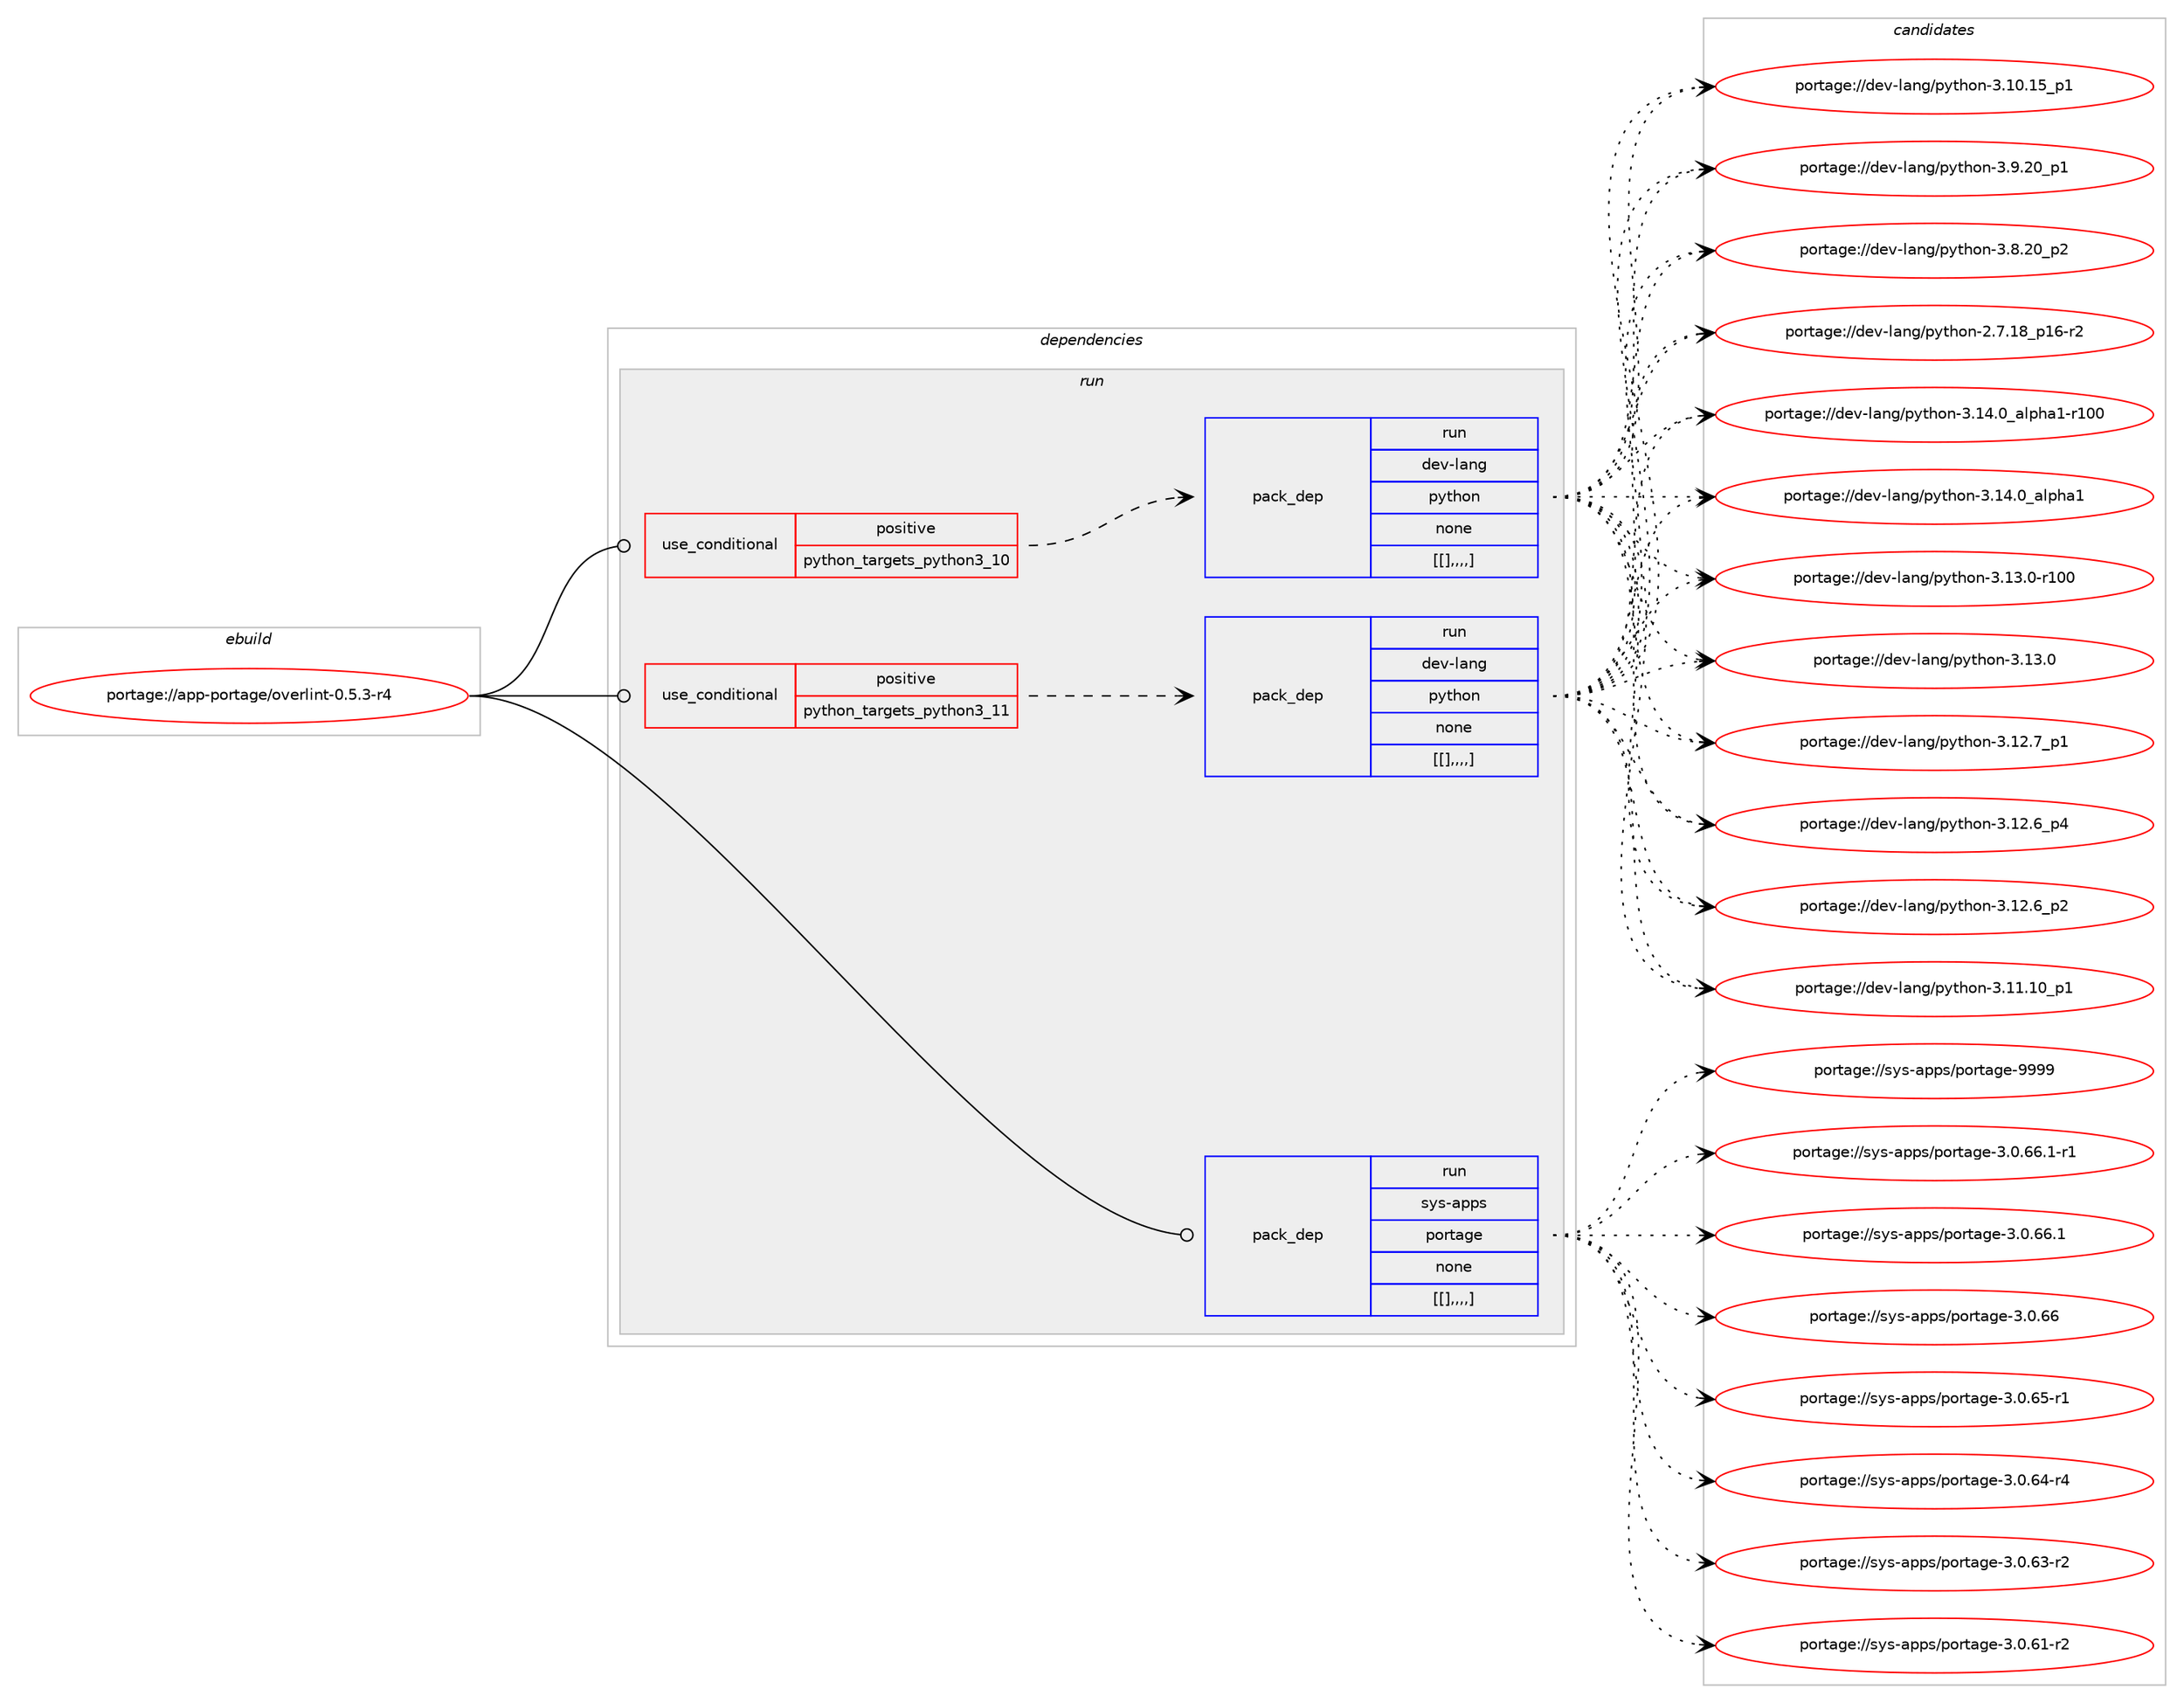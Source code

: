 digraph prolog {

# *************
# Graph options
# *************

newrank=true;
concentrate=true;
compound=true;
graph [rankdir=LR,fontname=Helvetica,fontsize=10,ranksep=1.5];#, ranksep=2.5, nodesep=0.2];
edge  [arrowhead=vee];
node  [fontname=Helvetica,fontsize=10];

# **********
# The ebuild
# **********

subgraph cluster_leftcol {
color=gray;
label=<<i>ebuild</i>>;
id [label="portage://app-portage/overlint-0.5.3-r4", color=red, width=4, href="../app-portage/overlint-0.5.3-r4.svg"];
}

# ****************
# The dependencies
# ****************

subgraph cluster_midcol {
color=gray;
label=<<i>dependencies</i>>;
subgraph cluster_compile {
fillcolor="#eeeeee";
style=filled;
label=<<i>compile</i>>;
}
subgraph cluster_compileandrun {
fillcolor="#eeeeee";
style=filled;
label=<<i>compile and run</i>>;
}
subgraph cluster_run {
fillcolor="#eeeeee";
style=filled;
label=<<i>run</i>>;
subgraph cond15643 {
dependency54322 [label=<<TABLE BORDER="0" CELLBORDER="1" CELLSPACING="0" CELLPADDING="4"><TR><TD ROWSPAN="3" CELLPADDING="10">use_conditional</TD></TR><TR><TD>positive</TD></TR><TR><TD>python_targets_python3_10</TD></TR></TABLE>>, shape=none, color=red];
subgraph pack38142 {
dependency54348 [label=<<TABLE BORDER="0" CELLBORDER="1" CELLSPACING="0" CELLPADDING="4" WIDTH="220"><TR><TD ROWSPAN="6" CELLPADDING="30">pack_dep</TD></TR><TR><TD WIDTH="110">run</TD></TR><TR><TD>dev-lang</TD></TR><TR><TD>python</TD></TR><TR><TD>none</TD></TR><TR><TD>[[],,,,]</TD></TR></TABLE>>, shape=none, color=blue];
}
dependency54322:e -> dependency54348:w [weight=20,style="dashed",arrowhead="vee"];
}
id:e -> dependency54322:w [weight=20,style="solid",arrowhead="odot"];
subgraph cond15656 {
dependency54357 [label=<<TABLE BORDER="0" CELLBORDER="1" CELLSPACING="0" CELLPADDING="4"><TR><TD ROWSPAN="3" CELLPADDING="10">use_conditional</TD></TR><TR><TD>positive</TD></TR><TR><TD>python_targets_python3_11</TD></TR></TABLE>>, shape=none, color=red];
subgraph pack38166 {
dependency54358 [label=<<TABLE BORDER="0" CELLBORDER="1" CELLSPACING="0" CELLPADDING="4" WIDTH="220"><TR><TD ROWSPAN="6" CELLPADDING="30">pack_dep</TD></TR><TR><TD WIDTH="110">run</TD></TR><TR><TD>dev-lang</TD></TR><TR><TD>python</TD></TR><TR><TD>none</TD></TR><TR><TD>[[],,,,]</TD></TR></TABLE>>, shape=none, color=blue];
}
dependency54357:e -> dependency54358:w [weight=20,style="dashed",arrowhead="vee"];
}
id:e -> dependency54357:w [weight=20,style="solid",arrowhead="odot"];
subgraph pack38170 {
dependency54373 [label=<<TABLE BORDER="0" CELLBORDER="1" CELLSPACING="0" CELLPADDING="4" WIDTH="220"><TR><TD ROWSPAN="6" CELLPADDING="30">pack_dep</TD></TR><TR><TD WIDTH="110">run</TD></TR><TR><TD>sys-apps</TD></TR><TR><TD>portage</TD></TR><TR><TD>none</TD></TR><TR><TD>[[],,,,]</TD></TR></TABLE>>, shape=none, color=blue];
}
id:e -> dependency54373:w [weight=20,style="solid",arrowhead="odot"];
}
}

# **************
# The candidates
# **************

subgraph cluster_choices {
rank=same;
color=gray;
label=<<i>candidates</i>>;

subgraph choice37175 {
color=black;
nodesep=1;
choice100101118451089711010347112121116104111110455146495246489597108112104974945114494848 [label="portage://dev-lang/python-3.14.0_alpha1-r100", color=red, width=4,href="../dev-lang/python-3.14.0_alpha1-r100.svg"];
choice1001011184510897110103471121211161041111104551464952464895971081121049749 [label="portage://dev-lang/python-3.14.0_alpha1", color=red, width=4,href="../dev-lang/python-3.14.0_alpha1.svg"];
choice1001011184510897110103471121211161041111104551464951464845114494848 [label="portage://dev-lang/python-3.13.0-r100", color=red, width=4,href="../dev-lang/python-3.13.0-r100.svg"];
choice10010111845108971101034711212111610411111045514649514648 [label="portage://dev-lang/python-3.13.0", color=red, width=4,href="../dev-lang/python-3.13.0.svg"];
choice100101118451089711010347112121116104111110455146495046559511249 [label="portage://dev-lang/python-3.12.7_p1", color=red, width=4,href="../dev-lang/python-3.12.7_p1.svg"];
choice100101118451089711010347112121116104111110455146495046549511252 [label="portage://dev-lang/python-3.12.6_p4", color=red, width=4,href="../dev-lang/python-3.12.6_p4.svg"];
choice100101118451089711010347112121116104111110455146495046549511250 [label="portage://dev-lang/python-3.12.6_p2", color=red, width=4,href="../dev-lang/python-3.12.6_p2.svg"];
choice10010111845108971101034711212111610411111045514649494649489511249 [label="portage://dev-lang/python-3.11.10_p1", color=red, width=4,href="../dev-lang/python-3.11.10_p1.svg"];
choice10010111845108971101034711212111610411111045514649484649539511249 [label="portage://dev-lang/python-3.10.15_p1", color=red, width=4,href="../dev-lang/python-3.10.15_p1.svg"];
choice100101118451089711010347112121116104111110455146574650489511249 [label="portage://dev-lang/python-3.9.20_p1", color=red, width=4,href="../dev-lang/python-3.9.20_p1.svg"];
choice100101118451089711010347112121116104111110455146564650489511250 [label="portage://dev-lang/python-3.8.20_p2", color=red, width=4,href="../dev-lang/python-3.8.20_p2.svg"];
choice100101118451089711010347112121116104111110455046554649569511249544511450 [label="portage://dev-lang/python-2.7.18_p16-r2", color=red, width=4,href="../dev-lang/python-2.7.18_p16-r2.svg"];
dependency54348:e -> choice100101118451089711010347112121116104111110455146495246489597108112104974945114494848:w [style=dotted,weight="100"];
dependency54348:e -> choice1001011184510897110103471121211161041111104551464952464895971081121049749:w [style=dotted,weight="100"];
dependency54348:e -> choice1001011184510897110103471121211161041111104551464951464845114494848:w [style=dotted,weight="100"];
dependency54348:e -> choice10010111845108971101034711212111610411111045514649514648:w [style=dotted,weight="100"];
dependency54348:e -> choice100101118451089711010347112121116104111110455146495046559511249:w [style=dotted,weight="100"];
dependency54348:e -> choice100101118451089711010347112121116104111110455146495046549511252:w [style=dotted,weight="100"];
dependency54348:e -> choice100101118451089711010347112121116104111110455146495046549511250:w [style=dotted,weight="100"];
dependency54348:e -> choice10010111845108971101034711212111610411111045514649494649489511249:w [style=dotted,weight="100"];
dependency54348:e -> choice10010111845108971101034711212111610411111045514649484649539511249:w [style=dotted,weight="100"];
dependency54348:e -> choice100101118451089711010347112121116104111110455146574650489511249:w [style=dotted,weight="100"];
dependency54348:e -> choice100101118451089711010347112121116104111110455146564650489511250:w [style=dotted,weight="100"];
dependency54348:e -> choice100101118451089711010347112121116104111110455046554649569511249544511450:w [style=dotted,weight="100"];
}
subgraph choice37185 {
color=black;
nodesep=1;
choice100101118451089711010347112121116104111110455146495246489597108112104974945114494848 [label="portage://dev-lang/python-3.14.0_alpha1-r100", color=red, width=4,href="../dev-lang/python-3.14.0_alpha1-r100.svg"];
choice1001011184510897110103471121211161041111104551464952464895971081121049749 [label="portage://dev-lang/python-3.14.0_alpha1", color=red, width=4,href="../dev-lang/python-3.14.0_alpha1.svg"];
choice1001011184510897110103471121211161041111104551464951464845114494848 [label="portage://dev-lang/python-3.13.0-r100", color=red, width=4,href="../dev-lang/python-3.13.0-r100.svg"];
choice10010111845108971101034711212111610411111045514649514648 [label="portage://dev-lang/python-3.13.0", color=red, width=4,href="../dev-lang/python-3.13.0.svg"];
choice100101118451089711010347112121116104111110455146495046559511249 [label="portage://dev-lang/python-3.12.7_p1", color=red, width=4,href="../dev-lang/python-3.12.7_p1.svg"];
choice100101118451089711010347112121116104111110455146495046549511252 [label="portage://dev-lang/python-3.12.6_p4", color=red, width=4,href="../dev-lang/python-3.12.6_p4.svg"];
choice100101118451089711010347112121116104111110455146495046549511250 [label="portage://dev-lang/python-3.12.6_p2", color=red, width=4,href="../dev-lang/python-3.12.6_p2.svg"];
choice10010111845108971101034711212111610411111045514649494649489511249 [label="portage://dev-lang/python-3.11.10_p1", color=red, width=4,href="../dev-lang/python-3.11.10_p1.svg"];
choice10010111845108971101034711212111610411111045514649484649539511249 [label="portage://dev-lang/python-3.10.15_p1", color=red, width=4,href="../dev-lang/python-3.10.15_p1.svg"];
choice100101118451089711010347112121116104111110455146574650489511249 [label="portage://dev-lang/python-3.9.20_p1", color=red, width=4,href="../dev-lang/python-3.9.20_p1.svg"];
choice100101118451089711010347112121116104111110455146564650489511250 [label="portage://dev-lang/python-3.8.20_p2", color=red, width=4,href="../dev-lang/python-3.8.20_p2.svg"];
choice100101118451089711010347112121116104111110455046554649569511249544511450 [label="portage://dev-lang/python-2.7.18_p16-r2", color=red, width=4,href="../dev-lang/python-2.7.18_p16-r2.svg"];
dependency54358:e -> choice100101118451089711010347112121116104111110455146495246489597108112104974945114494848:w [style=dotted,weight="100"];
dependency54358:e -> choice1001011184510897110103471121211161041111104551464952464895971081121049749:w [style=dotted,weight="100"];
dependency54358:e -> choice1001011184510897110103471121211161041111104551464951464845114494848:w [style=dotted,weight="100"];
dependency54358:e -> choice10010111845108971101034711212111610411111045514649514648:w [style=dotted,weight="100"];
dependency54358:e -> choice100101118451089711010347112121116104111110455146495046559511249:w [style=dotted,weight="100"];
dependency54358:e -> choice100101118451089711010347112121116104111110455146495046549511252:w [style=dotted,weight="100"];
dependency54358:e -> choice100101118451089711010347112121116104111110455146495046549511250:w [style=dotted,weight="100"];
dependency54358:e -> choice10010111845108971101034711212111610411111045514649494649489511249:w [style=dotted,weight="100"];
dependency54358:e -> choice10010111845108971101034711212111610411111045514649484649539511249:w [style=dotted,weight="100"];
dependency54358:e -> choice100101118451089711010347112121116104111110455146574650489511249:w [style=dotted,weight="100"];
dependency54358:e -> choice100101118451089711010347112121116104111110455146564650489511250:w [style=dotted,weight="100"];
dependency54358:e -> choice100101118451089711010347112121116104111110455046554649569511249544511450:w [style=dotted,weight="100"];
}
subgraph choice37195 {
color=black;
nodesep=1;
choice115121115459711211211547112111114116971031014557575757 [label="portage://sys-apps/portage-9999", color=red, width=4,href="../sys-apps/portage-9999.svg"];
choice115121115459711211211547112111114116971031014551464846545446494511449 [label="portage://sys-apps/portage-3.0.66.1-r1", color=red, width=4,href="../sys-apps/portage-3.0.66.1-r1.svg"];
choice11512111545971121121154711211111411697103101455146484654544649 [label="portage://sys-apps/portage-3.0.66.1", color=red, width=4,href="../sys-apps/portage-3.0.66.1.svg"];
choice1151211154597112112115471121111141169710310145514648465454 [label="portage://sys-apps/portage-3.0.66", color=red, width=4,href="../sys-apps/portage-3.0.66.svg"];
choice11512111545971121121154711211111411697103101455146484654534511449 [label="portage://sys-apps/portage-3.0.65-r1", color=red, width=4,href="../sys-apps/portage-3.0.65-r1.svg"];
choice11512111545971121121154711211111411697103101455146484654524511452 [label="portage://sys-apps/portage-3.0.64-r4", color=red, width=4,href="../sys-apps/portage-3.0.64-r4.svg"];
choice11512111545971121121154711211111411697103101455146484654514511450 [label="portage://sys-apps/portage-3.0.63-r2", color=red, width=4,href="../sys-apps/portage-3.0.63-r2.svg"];
choice11512111545971121121154711211111411697103101455146484654494511450 [label="portage://sys-apps/portage-3.0.61-r2", color=red, width=4,href="../sys-apps/portage-3.0.61-r2.svg"];
dependency54373:e -> choice115121115459711211211547112111114116971031014557575757:w [style=dotted,weight="100"];
dependency54373:e -> choice115121115459711211211547112111114116971031014551464846545446494511449:w [style=dotted,weight="100"];
dependency54373:e -> choice11512111545971121121154711211111411697103101455146484654544649:w [style=dotted,weight="100"];
dependency54373:e -> choice1151211154597112112115471121111141169710310145514648465454:w [style=dotted,weight="100"];
dependency54373:e -> choice11512111545971121121154711211111411697103101455146484654534511449:w [style=dotted,weight="100"];
dependency54373:e -> choice11512111545971121121154711211111411697103101455146484654524511452:w [style=dotted,weight="100"];
dependency54373:e -> choice11512111545971121121154711211111411697103101455146484654514511450:w [style=dotted,weight="100"];
dependency54373:e -> choice11512111545971121121154711211111411697103101455146484654494511450:w [style=dotted,weight="100"];
}
}

}
